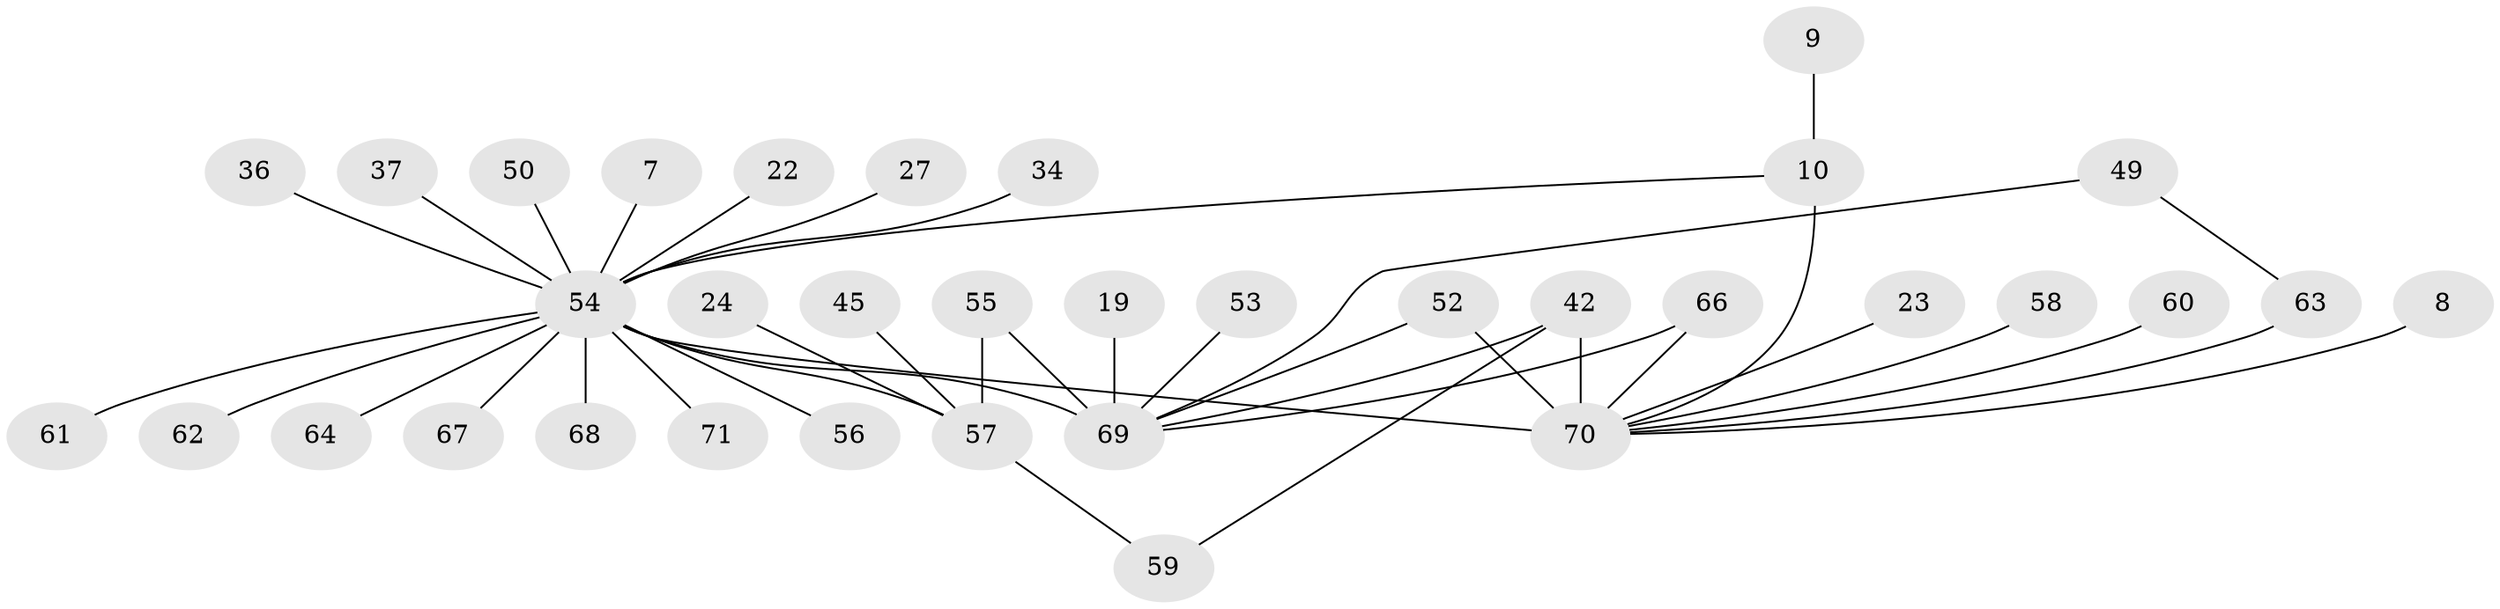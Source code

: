 // original degree distribution, {20: 0.014084507042253521, 19: 0.014084507042253521, 21: 0.014084507042253521, 3: 0.15492957746478872, 4: 0.056338028169014086, 5: 0.09859154929577464, 1: 0.38028169014084506, 2: 0.2535211267605634, 11: 0.014084507042253521}
// Generated by graph-tools (version 1.1) at 2025/47/03/09/25 04:47:54]
// undirected, 35 vertices, 41 edges
graph export_dot {
graph [start="1"]
  node [color=gray90,style=filled];
  7;
  8;
  9;
  10 [super="+5"];
  19;
  22;
  23;
  24;
  27;
  34 [super="+17+20+28"];
  36;
  37;
  42 [super="+29+40+39"];
  45;
  49;
  50 [super="+44"];
  52 [super="+47"];
  53;
  54 [super="+2+6+51"];
  55;
  56;
  57 [super="+43+4"];
  58;
  59;
  60 [super="+14"];
  61 [super="+16"];
  62;
  63 [super="+33"];
  64;
  66 [super="+30+41"];
  67;
  68;
  69 [super="+65"];
  70 [super="+21+26"];
  71;
  7 -- 54;
  8 -- 70;
  9 -- 10;
  10 -- 70 [weight=2];
  10 -- 54;
  19 -- 69;
  22 -- 54;
  23 -- 70;
  24 -- 57;
  27 -- 54;
  34 -- 54;
  36 -- 54 [weight=2];
  37 -- 54;
  42 -- 70 [weight=3];
  42 -- 59;
  42 -- 69 [weight=2];
  45 -- 57;
  49 -- 63;
  49 -- 69;
  50 -- 54;
  52 -- 69;
  52 -- 70;
  53 -- 69;
  54 -- 71;
  54 -- 67;
  54 -- 69 [weight=9];
  54 -- 56;
  54 -- 57 [weight=2];
  54 -- 61 [weight=2];
  54 -- 70 [weight=8];
  54 -- 64;
  54 -- 68;
  54 -- 62;
  55 -- 57;
  55 -- 69;
  57 -- 59;
  58 -- 70;
  60 -- 70;
  63 -- 70;
  66 -- 69 [weight=3];
  66 -- 70 [weight=2];
}
